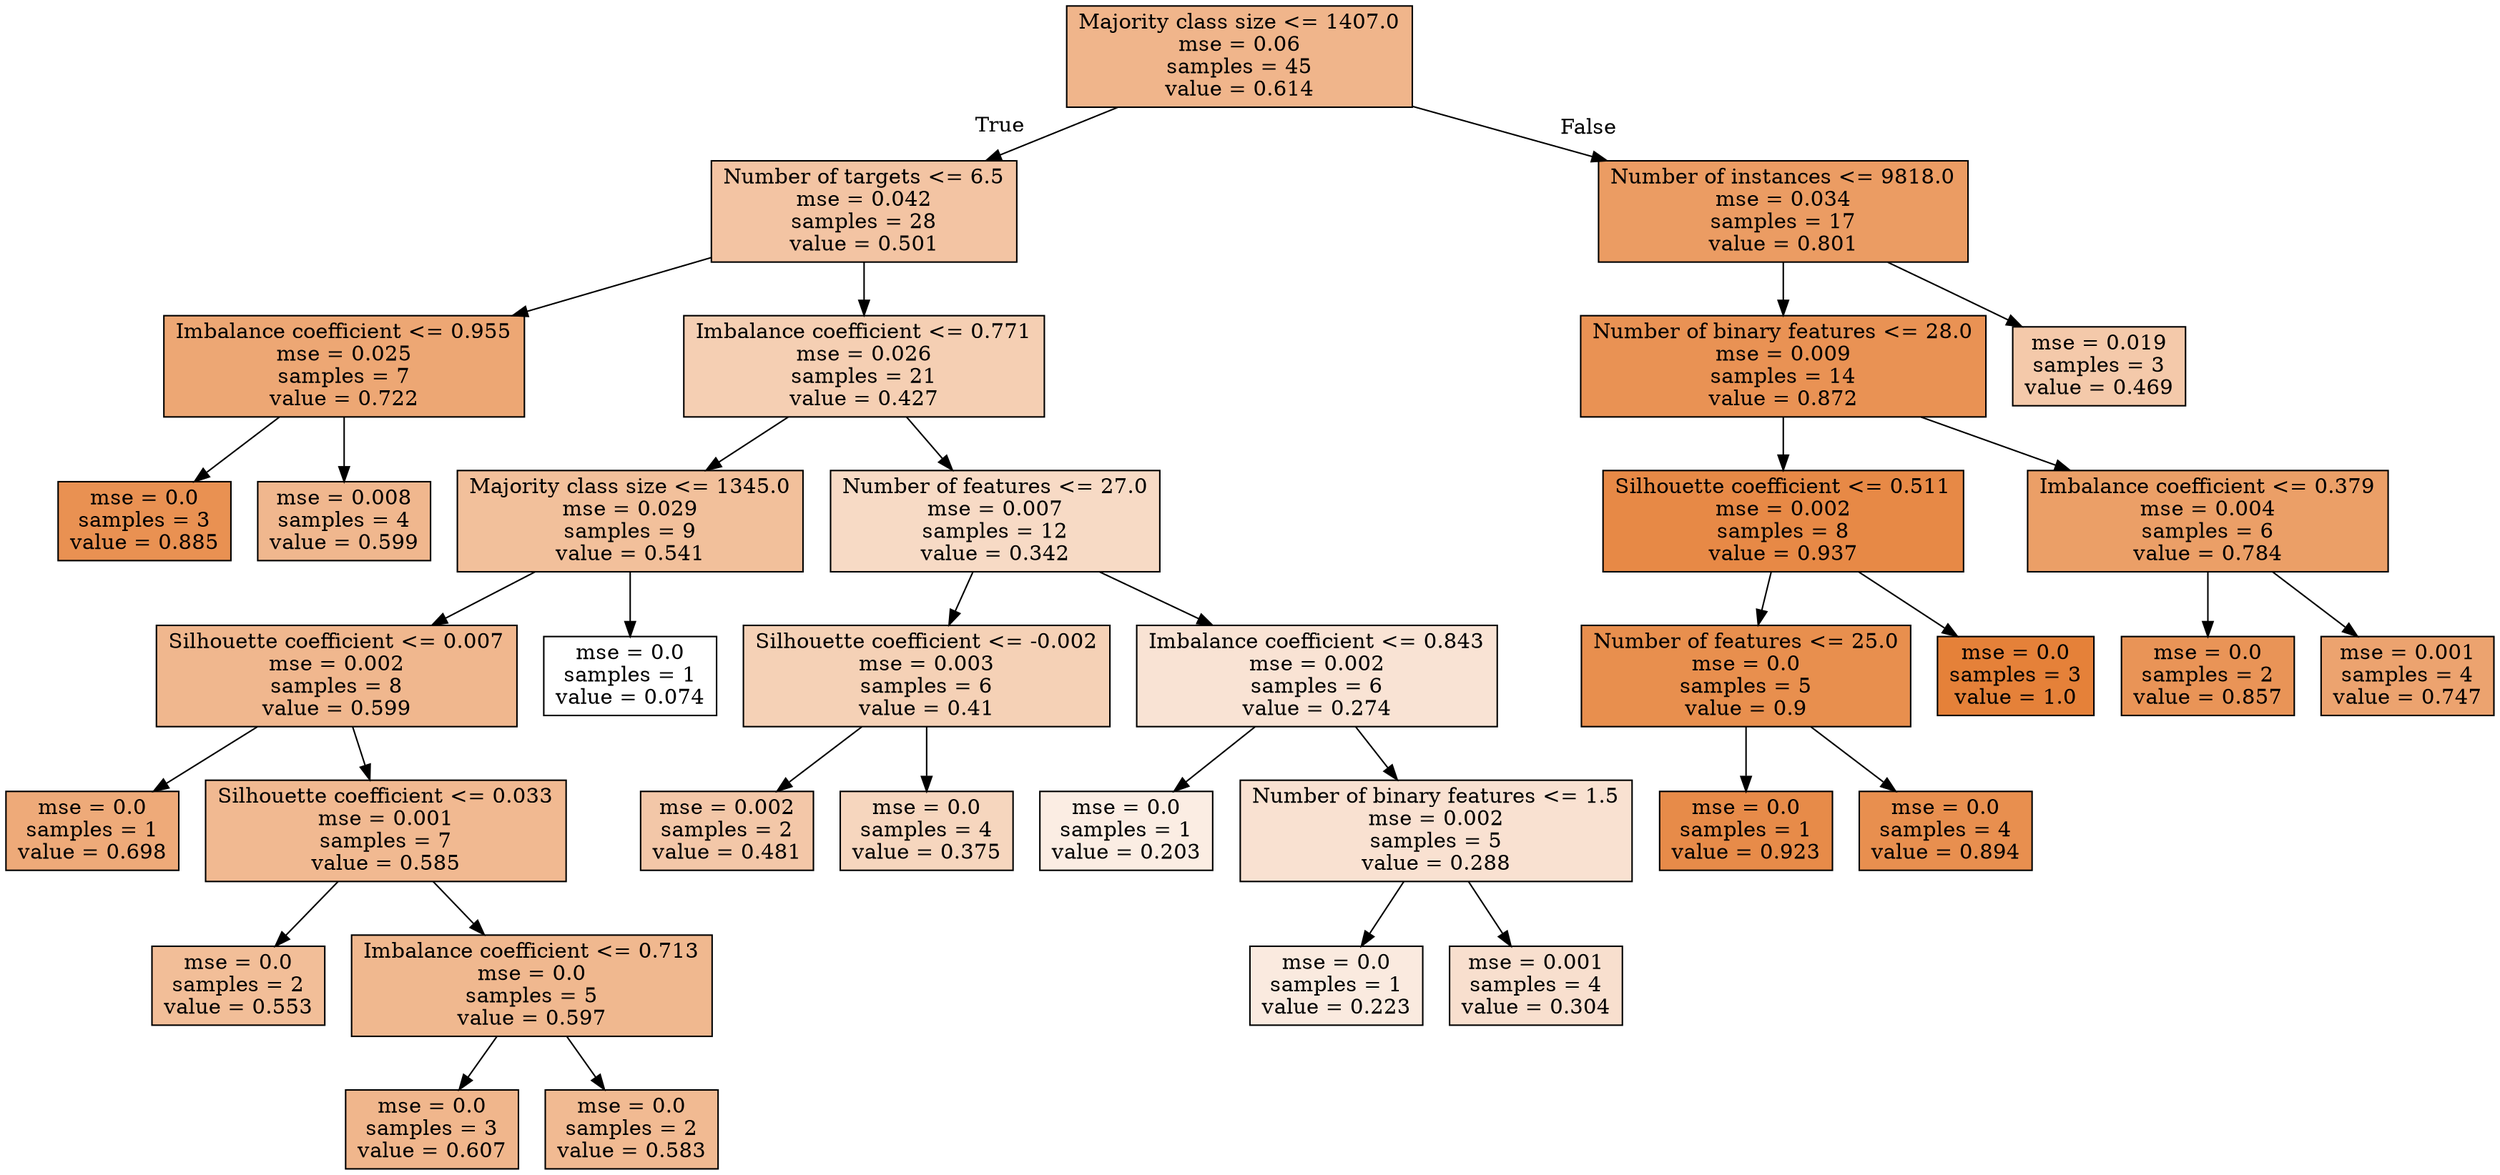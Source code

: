 digraph Tree {
node [shape=box, style="filled", color="black"] ;
0 [label="Majority class size <= 1407.0\nmse = 0.06\nsamples = 45\nvalue = 0.614", fillcolor="#e5813995"] ;
1 [label="Number of targets <= 6.5\nmse = 0.042\nsamples = 28\nvalue = 0.501", fillcolor="#e5813976"] ;
0 -> 1 [labeldistance=2.5, labelangle=45, headlabel="True"] ;
2 [label="Imbalance coefficient <= 0.955\nmse = 0.025\nsamples = 7\nvalue = 0.722", fillcolor="#e58139b2"] ;
1 -> 2 ;
3 [label="mse = 0.0\nsamples = 3\nvalue = 0.885", fillcolor="#e58139df"] ;
2 -> 3 ;
4 [label="mse = 0.008\nsamples = 4\nvalue = 0.599", fillcolor="#e5813991"] ;
2 -> 4 ;
5 [label="Imbalance coefficient <= 0.771\nmse = 0.026\nsamples = 21\nvalue = 0.427", fillcolor="#e5813961"] ;
1 -> 5 ;
6 [label="Majority class size <= 1345.0\nmse = 0.029\nsamples = 9\nvalue = 0.541", fillcolor="#e5813980"] ;
5 -> 6 ;
7 [label="Silhouette coefficient <= 0.007\nmse = 0.002\nsamples = 8\nvalue = 0.599", fillcolor="#e5813991"] ;
6 -> 7 ;
8 [label="mse = 0.0\nsamples = 1\nvalue = 0.698", fillcolor="#e58139ac"] ;
7 -> 8 ;
9 [label="Silhouette coefficient <= 0.033\nmse = 0.001\nsamples = 7\nvalue = 0.585", fillcolor="#e581398d"] ;
7 -> 9 ;
10 [label="mse = 0.0\nsamples = 2\nvalue = 0.553", fillcolor="#e5813984"] ;
9 -> 10 ;
11 [label="Imbalance coefficient <= 0.713\nmse = 0.0\nsamples = 5\nvalue = 0.597", fillcolor="#e5813990"] ;
9 -> 11 ;
12 [label="mse = 0.0\nsamples = 3\nvalue = 0.607", fillcolor="#e5813993"] ;
11 -> 12 ;
13 [label="mse = 0.0\nsamples = 2\nvalue = 0.583", fillcolor="#e581398c"] ;
11 -> 13 ;
14 [label="mse = 0.0\nsamples = 1\nvalue = 0.074", fillcolor="#e5813900"] ;
6 -> 14 ;
15 [label="Number of features <= 27.0\nmse = 0.007\nsamples = 12\nvalue = 0.342", fillcolor="#e581394a"] ;
5 -> 15 ;
16 [label="Silhouette coefficient <= -0.002\nmse = 0.003\nsamples = 6\nvalue = 0.41", fillcolor="#e581395d"] ;
15 -> 16 ;
17 [label="mse = 0.002\nsamples = 2\nvalue = 0.481", fillcolor="#e5813970"] ;
16 -> 17 ;
18 [label="mse = 0.0\nsamples = 4\nvalue = 0.375", fillcolor="#e5813953"] ;
16 -> 18 ;
19 [label="Imbalance coefficient <= 0.843\nmse = 0.002\nsamples = 6\nvalue = 0.274", fillcolor="#e5813937"] ;
15 -> 19 ;
20 [label="mse = 0.0\nsamples = 1\nvalue = 0.203", fillcolor="#e5813923"] ;
19 -> 20 ;
21 [label="Number of binary features <= 1.5\nmse = 0.002\nsamples = 5\nvalue = 0.288", fillcolor="#e581393b"] ;
19 -> 21 ;
22 [label="mse = 0.0\nsamples = 1\nvalue = 0.223", fillcolor="#e5813929"] ;
21 -> 22 ;
23 [label="mse = 0.001\nsamples = 4\nvalue = 0.304", fillcolor="#e581393f"] ;
21 -> 23 ;
24 [label="Number of instances <= 9818.0\nmse = 0.034\nsamples = 17\nvalue = 0.801", fillcolor="#e58139c8"] ;
0 -> 24 [labeldistance=2.5, labelangle=-45, headlabel="False"] ;
25 [label="Number of binary features <= 28.0\nmse = 0.009\nsamples = 14\nvalue = 0.872", fillcolor="#e58139dc"] ;
24 -> 25 ;
26 [label="Silhouette coefficient <= 0.511\nmse = 0.002\nsamples = 8\nvalue = 0.937", fillcolor="#e58139ee"] ;
25 -> 26 ;
27 [label="Number of features <= 25.0\nmse = 0.0\nsamples = 5\nvalue = 0.9", fillcolor="#e58139e3"] ;
26 -> 27 ;
28 [label="mse = 0.0\nsamples = 1\nvalue = 0.923", fillcolor="#e58139ea"] ;
27 -> 28 ;
29 [label="mse = 0.0\nsamples = 4\nvalue = 0.894", fillcolor="#e58139e2"] ;
27 -> 29 ;
30 [label="mse = 0.0\nsamples = 3\nvalue = 1.0", fillcolor="#e58139ff"] ;
26 -> 30 ;
31 [label="Imbalance coefficient <= 0.379\nmse = 0.004\nsamples = 6\nvalue = 0.784", fillcolor="#e58139c3"] ;
25 -> 31 ;
32 [label="mse = 0.0\nsamples = 2\nvalue = 0.857", fillcolor="#e58139d8"] ;
31 -> 32 ;
33 [label="mse = 0.001\nsamples = 4\nvalue = 0.747", fillcolor="#e58139b9"] ;
31 -> 33 ;
34 [label="mse = 0.019\nsamples = 3\nvalue = 0.469", fillcolor="#e581396d"] ;
24 -> 34 ;
}